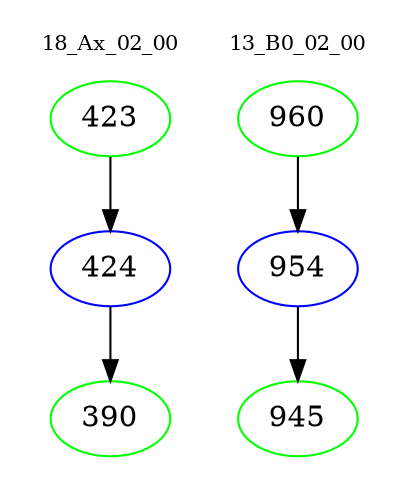 digraph{
subgraph cluster_0 {
color = white
label = "18_Ax_02_00";
fontsize=10;
T0_423 [label="423", color="green"]
T0_423 -> T0_424 [color="black"]
T0_424 [label="424", color="blue"]
T0_424 -> T0_390 [color="black"]
T0_390 [label="390", color="green"]
}
subgraph cluster_1 {
color = white
label = "13_B0_02_00";
fontsize=10;
T1_960 [label="960", color="green"]
T1_960 -> T1_954 [color="black"]
T1_954 [label="954", color="blue"]
T1_954 -> T1_945 [color="black"]
T1_945 [label="945", color="green"]
}
}

